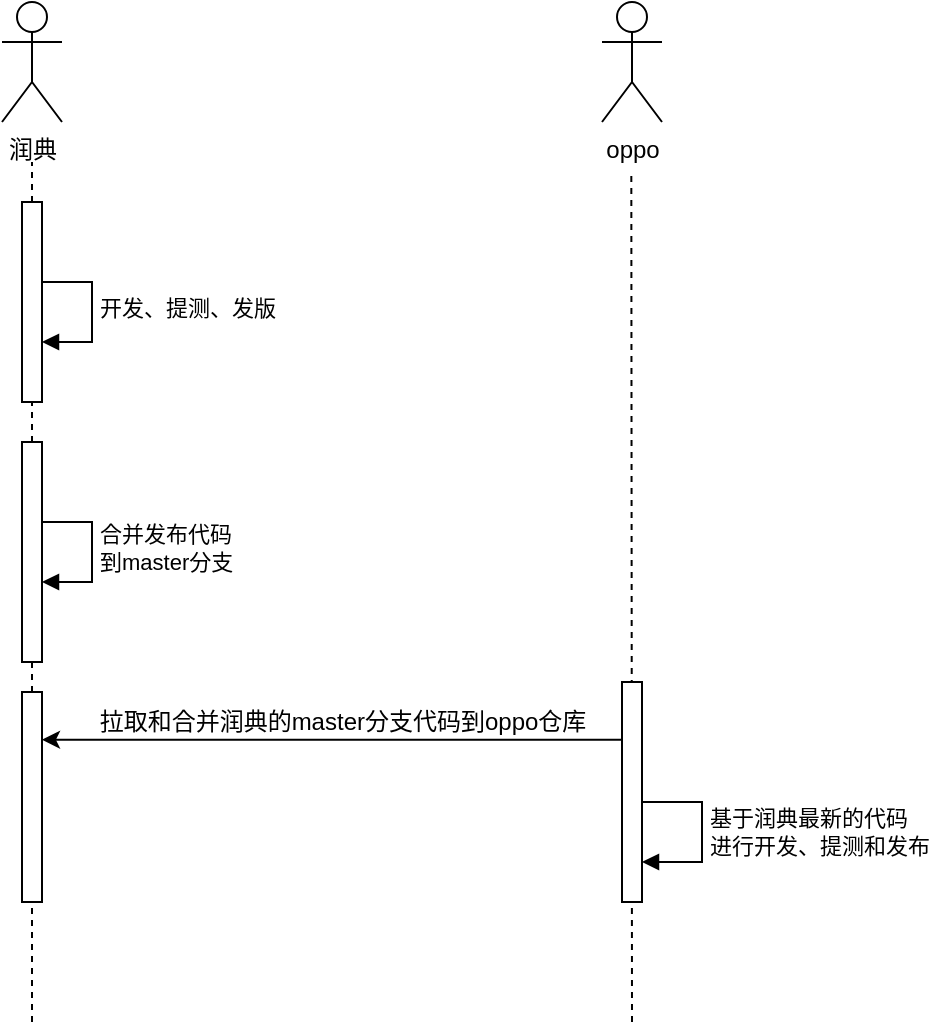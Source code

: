 <mxfile version="24.0.5" type="github">
  <diagram name="第 1 页" id="v4PLKLkjullXmdCW0b4M">
    <mxGraphModel dx="1195" dy="622" grid="1" gridSize="10" guides="1" tooltips="1" connect="1" arrows="1" fold="1" page="1" pageScale="1" pageWidth="827" pageHeight="1169" math="0" shadow="0">
      <root>
        <mxCell id="0" />
        <mxCell id="1" parent="0" />
        <mxCell id="cKlX9IGwv4N4A4zVIS19-85" value="开发、提测、发版" style="html=1;align=left;spacingLeft=2;endArrow=block;rounded=0;edgeStyle=orthogonalEdgeStyle;curved=0;rounded=0;" edge="1" parent="1" target="cKlX9IGwv4N4A4zVIS19-90">
          <mxGeometry relative="1" as="geometry">
            <mxPoint x="265" y="290" as="sourcePoint" />
            <Array as="points">
              <mxPoint x="295" y="320" />
            </Array>
          </mxGeometry>
        </mxCell>
        <mxCell id="cKlX9IGwv4N4A4zVIS19-86" value="润典" style="shape=umlActor;verticalLabelPosition=bottom;verticalAlign=top;html=1;" vertex="1" parent="1">
          <mxGeometry x="250" y="150" width="30" height="60" as="geometry" />
        </mxCell>
        <mxCell id="cKlX9IGwv4N4A4zVIS19-87" value="oppo" style="shape=umlActor;verticalLabelPosition=bottom;verticalAlign=top;html=1;" vertex="1" parent="1">
          <mxGeometry x="550" y="150" width="30" height="60" as="geometry" />
        </mxCell>
        <mxCell id="cKlX9IGwv4N4A4zVIS19-88" value="" style="endArrow=none;dashed=1;html=1;rounded=0;" edge="1" parent="1">
          <mxGeometry width="50" height="50" relative="1" as="geometry">
            <mxPoint x="565" y="660" as="sourcePoint" />
            <mxPoint x="564.66" y="234" as="targetPoint" />
          </mxGeometry>
        </mxCell>
        <mxCell id="cKlX9IGwv4N4A4zVIS19-89" value="" style="endArrow=none;dashed=1;html=1;rounded=0;" edge="1" parent="1">
          <mxGeometry width="50" height="50" relative="1" as="geometry">
            <mxPoint x="265" y="370.0" as="sourcePoint" />
            <mxPoint x="265" y="230" as="targetPoint" />
          </mxGeometry>
        </mxCell>
        <mxCell id="cKlX9IGwv4N4A4zVIS19-90" value="" style="html=1;points=[[0,0,0,0,5],[0,1,0,0,-5],[1,0,0,0,5],[1,1,0,0,-5]];perimeter=orthogonalPerimeter;outlineConnect=0;targetShapes=umlLifeline;portConstraint=eastwest;newEdgeStyle={&quot;curved&quot;:0,&quot;rounded&quot;:0};" vertex="1" parent="1">
          <mxGeometry x="260" y="250" width="10" height="100" as="geometry" />
        </mxCell>
        <mxCell id="cKlX9IGwv4N4A4zVIS19-91" value="" style="endArrow=none;dashed=1;html=1;rounded=0;" edge="1" parent="1" source="cKlX9IGwv4N4A4zVIS19-101" target="cKlX9IGwv4N4A4zVIS19-97">
          <mxGeometry width="50" height="50" relative="1" as="geometry">
            <mxPoint x="265" y="860" as="sourcePoint" />
            <mxPoint x="265" y="590" as="targetPoint" />
          </mxGeometry>
        </mxCell>
        <mxCell id="cKlX9IGwv4N4A4zVIS19-92" value="" style="endArrow=classic;endFill=1;html=1;rounded=0;" edge="1" parent="1">
          <mxGeometry width="160" relative="1" as="geometry">
            <mxPoint x="270" y="518.86" as="sourcePoint" />
            <mxPoint x="270" y="518.86" as="targetPoint" />
          </mxGeometry>
        </mxCell>
        <mxCell id="cKlX9IGwv4N4A4zVIS19-93" value="拉取和合并润典的master分支代码到oppo仓库" style="text;html=1;align=center;verticalAlign=middle;resizable=0;points=[];autosize=1;strokeColor=none;fillColor=none;" vertex="1" parent="1">
          <mxGeometry x="285" y="495" width="270" height="30" as="geometry" />
        </mxCell>
        <mxCell id="cKlX9IGwv4N4A4zVIS19-94" value="" style="html=1;points=[[0,0,0,0,5],[0,1,0,0,-5],[1,0,0,0,5],[1,1,0,0,-5]];perimeter=orthogonalPerimeter;outlineConnect=0;targetShapes=umlLifeline;portConstraint=eastwest;newEdgeStyle={&quot;curved&quot;:0,&quot;rounded&quot;:0};" vertex="1" parent="1">
          <mxGeometry x="560" y="490" width="10" height="110" as="geometry" />
        </mxCell>
        <mxCell id="cKlX9IGwv4N4A4zVIS19-95" value="基于润典最新的代码&lt;div&gt;进行开发、提测和发布&lt;/div&gt;" style="html=1;align=left;spacingLeft=2;endArrow=block;rounded=0;edgeStyle=orthogonalEdgeStyle;curved=0;rounded=0;" edge="1" parent="1">
          <mxGeometry relative="1" as="geometry">
            <mxPoint x="570" y="550" as="sourcePoint" />
            <Array as="points">
              <mxPoint x="600" y="550" />
              <mxPoint x="600" y="580" />
            </Array>
            <mxPoint x="570" y="580.0" as="targetPoint" />
          </mxGeometry>
        </mxCell>
        <mxCell id="cKlX9IGwv4N4A4zVIS19-96" value="合并发布代码&lt;div&gt;到master分支&lt;/div&gt;" style="html=1;align=left;spacingLeft=2;endArrow=block;rounded=0;edgeStyle=orthogonalEdgeStyle;curved=0;rounded=0;" edge="1" parent="1" target="cKlX9IGwv4N4A4zVIS19-97">
          <mxGeometry relative="1" as="geometry">
            <mxPoint x="265" y="410" as="sourcePoint" />
            <Array as="points">
              <mxPoint x="295" y="440" />
            </Array>
          </mxGeometry>
        </mxCell>
        <mxCell id="cKlX9IGwv4N4A4zVIS19-97" value="" style="html=1;points=[[0,0,0,0,5],[0,1,0,0,-5],[1,0,0,0,5],[1,1,0,0,-5]];perimeter=orthogonalPerimeter;outlineConnect=0;targetShapes=umlLifeline;portConstraint=eastwest;newEdgeStyle={&quot;curved&quot;:0,&quot;rounded&quot;:0};" vertex="1" parent="1">
          <mxGeometry x="260" y="370" width="10" height="110" as="geometry" />
        </mxCell>
        <mxCell id="cKlX9IGwv4N4A4zVIS19-99" value="" style="endArrow=none;dashed=1;html=1;rounded=0;" edge="1" parent="1" target="cKlX9IGwv4N4A4zVIS19-101">
          <mxGeometry width="50" height="50" relative="1" as="geometry">
            <mxPoint x="265" y="660" as="sourcePoint" />
            <mxPoint x="265" y="480" as="targetPoint" />
          </mxGeometry>
        </mxCell>
        <mxCell id="cKlX9IGwv4N4A4zVIS19-100" value="" style="endArrow=classic;endFill=1;html=1;rounded=0;" edge="1" parent="1">
          <mxGeometry width="160" relative="1" as="geometry">
            <mxPoint x="560" y="518.86" as="sourcePoint" />
            <mxPoint x="270" y="518.86" as="targetPoint" />
          </mxGeometry>
        </mxCell>
        <mxCell id="cKlX9IGwv4N4A4zVIS19-101" value="" style="html=1;points=[[0,0,0,0,5],[0,1,0,0,-5],[1,0,0,0,5],[1,1,0,0,-5]];perimeter=orthogonalPerimeter;outlineConnect=0;targetShapes=umlLifeline;portConstraint=eastwest;newEdgeStyle={&quot;curved&quot;:0,&quot;rounded&quot;:0};" vertex="1" parent="1">
          <mxGeometry x="260" y="495" width="10" height="105" as="geometry" />
        </mxCell>
      </root>
    </mxGraphModel>
  </diagram>
</mxfile>
